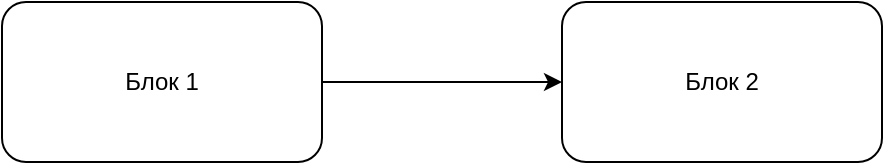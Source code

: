 <mxfile version="26.0.14">
  <diagram name="Страница — 1" id="LqXRCkFQHdOiTWKArMwH">
    <mxGraphModel dx="1575" dy="862" grid="1" gridSize="10" guides="1" tooltips="1" connect="1" arrows="1" fold="1" page="1" pageScale="1" pageWidth="827" pageHeight="1169" math="0" shadow="0">
      <root>
        <mxCell id="0" />
        <mxCell id="1" parent="0" />
        <mxCell id="AYD22NFn91ioC5n_1gdL-10" style="edgeStyle=orthogonalEdgeStyle;rounded=0;orthogonalLoop=1;jettySize=auto;html=1;exitX=1;exitY=0.5;exitDx=0;exitDy=0;entryX=0;entryY=0.5;entryDx=0;entryDy=0;" edge="1" parent="1" source="AYD22NFn91ioC5n_1gdL-8" target="AYD22NFn91ioC5n_1gdL-9">
          <mxGeometry relative="1" as="geometry" />
        </mxCell>
        <mxCell id="AYD22NFn91ioC5n_1gdL-8" value="Блок 1" style="rounded=1;whiteSpace=wrap;html=1;" vertex="1" parent="1">
          <mxGeometry x="200" y="600" width="160" height="80" as="geometry" />
        </mxCell>
        <mxCell id="AYD22NFn91ioC5n_1gdL-9" value="Блок 2" style="rounded=1;whiteSpace=wrap;html=1;" vertex="1" parent="1">
          <mxGeometry x="480" y="600" width="160" height="80" as="geometry" />
        </mxCell>
      </root>
    </mxGraphModel>
  </diagram>
</mxfile>
